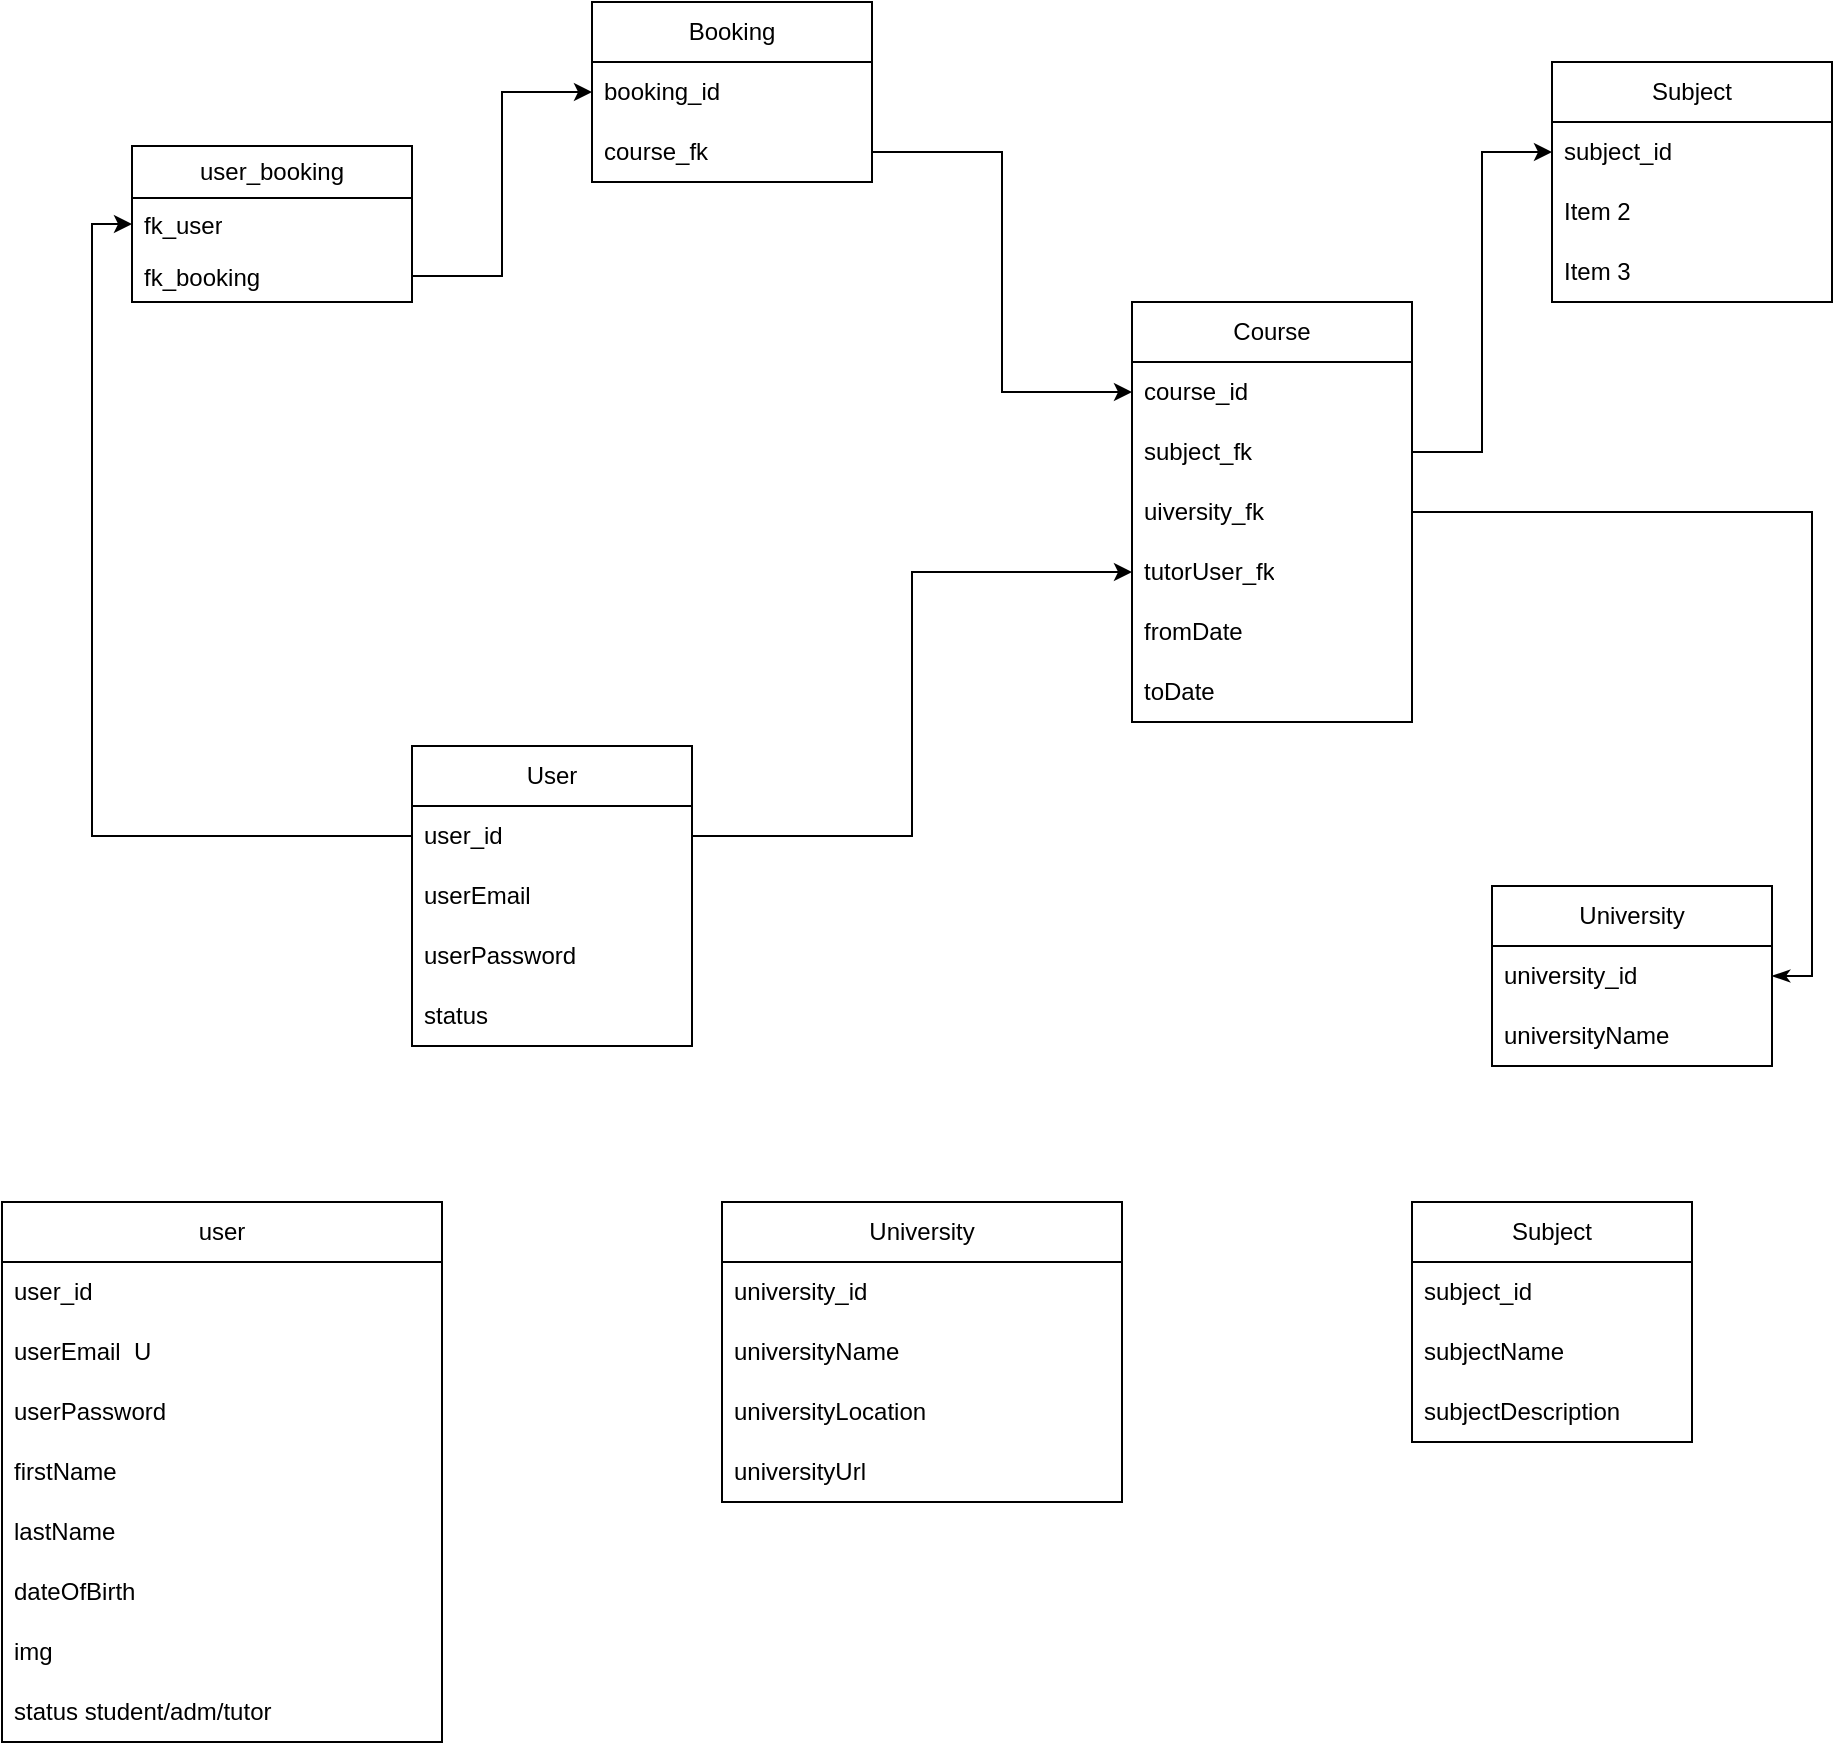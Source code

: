 <mxfile version="22.1.7" type="device">
  <diagram name="Seite-1" id="sg20ytMcGAM8i2aL4kLc">
    <mxGraphModel dx="2100" dy="1154" grid="1" gridSize="10" guides="1" tooltips="1" connect="1" arrows="1" fold="1" page="1" pageScale="1" pageWidth="1200" pageHeight="1600" math="0" shadow="0">
      <root>
        <mxCell id="0" />
        <mxCell id="1" parent="0" />
        <mxCell id="7PiP_E_0XCAx_3cVcNbE-3" value="Booking" style="swimlane;fontStyle=0;childLayout=stackLayout;horizontal=1;startSize=30;horizontalStack=0;resizeParent=1;resizeParentMax=0;resizeLast=0;collapsible=1;marginBottom=0;whiteSpace=wrap;html=1;" vertex="1" parent="1">
          <mxGeometry x="415" y="40" width="140" height="90" as="geometry" />
        </mxCell>
        <mxCell id="7PiP_E_0XCAx_3cVcNbE-5" value="booking_id" style="text;strokeColor=none;fillColor=none;align=left;verticalAlign=middle;spacingLeft=4;spacingRight=4;overflow=hidden;points=[[0,0.5],[1,0.5]];portConstraint=eastwest;rotatable=0;whiteSpace=wrap;html=1;" vertex="1" parent="7PiP_E_0XCAx_3cVcNbE-3">
          <mxGeometry y="30" width="140" height="30" as="geometry" />
        </mxCell>
        <mxCell id="7PiP_E_0XCAx_3cVcNbE-6" value="course_fk" style="text;strokeColor=none;fillColor=none;align=left;verticalAlign=middle;spacingLeft=4;spacingRight=4;overflow=hidden;points=[[0,0.5],[1,0.5]];portConstraint=eastwest;rotatable=0;whiteSpace=wrap;html=1;" vertex="1" parent="7PiP_E_0XCAx_3cVcNbE-3">
          <mxGeometry y="60" width="140" height="30" as="geometry" />
        </mxCell>
        <mxCell id="7PiP_E_0XCAx_3cVcNbE-7" value="User" style="swimlane;fontStyle=0;childLayout=stackLayout;horizontal=1;startSize=30;horizontalStack=0;resizeParent=1;resizeParentMax=0;resizeLast=0;collapsible=1;marginBottom=0;whiteSpace=wrap;html=1;" vertex="1" parent="1">
          <mxGeometry x="325" y="412" width="140" height="150" as="geometry" />
        </mxCell>
        <mxCell id="7PiP_E_0XCAx_3cVcNbE-8" value="user_id" style="text;strokeColor=none;fillColor=none;align=left;verticalAlign=middle;spacingLeft=4;spacingRight=4;overflow=hidden;points=[[0,0.5],[1,0.5]];portConstraint=eastwest;rotatable=0;whiteSpace=wrap;html=1;" vertex="1" parent="7PiP_E_0XCAx_3cVcNbE-7">
          <mxGeometry y="30" width="140" height="30" as="geometry" />
        </mxCell>
        <mxCell id="7PiP_E_0XCAx_3cVcNbE-9" value="userEmail" style="text;strokeColor=none;fillColor=none;align=left;verticalAlign=middle;spacingLeft=4;spacingRight=4;overflow=hidden;points=[[0,0.5],[1,0.5]];portConstraint=eastwest;rotatable=0;whiteSpace=wrap;html=1;" vertex="1" parent="7PiP_E_0XCAx_3cVcNbE-7">
          <mxGeometry y="60" width="140" height="30" as="geometry" />
        </mxCell>
        <mxCell id="7PiP_E_0XCAx_3cVcNbE-10" value="userPassword" style="text;strokeColor=none;fillColor=none;align=left;verticalAlign=middle;spacingLeft=4;spacingRight=4;overflow=hidden;points=[[0,0.5],[1,0.5]];portConstraint=eastwest;rotatable=0;whiteSpace=wrap;html=1;" vertex="1" parent="7PiP_E_0XCAx_3cVcNbE-7">
          <mxGeometry y="90" width="140" height="30" as="geometry" />
        </mxCell>
        <mxCell id="7PiP_E_0XCAx_3cVcNbE-50" value="status" style="text;strokeColor=none;fillColor=none;align=left;verticalAlign=middle;spacingLeft=4;spacingRight=4;overflow=hidden;points=[[0,0.5],[1,0.5]];portConstraint=eastwest;rotatable=0;whiteSpace=wrap;html=1;" vertex="1" parent="7PiP_E_0XCAx_3cVcNbE-7">
          <mxGeometry y="120" width="140" height="30" as="geometry" />
        </mxCell>
        <mxCell id="7PiP_E_0XCAx_3cVcNbE-11" value="Course" style="swimlane;fontStyle=0;childLayout=stackLayout;horizontal=1;startSize=30;horizontalStack=0;resizeParent=1;resizeParentMax=0;resizeLast=0;collapsible=1;marginBottom=0;whiteSpace=wrap;html=1;" vertex="1" parent="1">
          <mxGeometry x="685" y="190" width="140" height="210" as="geometry" />
        </mxCell>
        <mxCell id="7PiP_E_0XCAx_3cVcNbE-12" value="course_id" style="text;strokeColor=none;fillColor=none;align=left;verticalAlign=middle;spacingLeft=4;spacingRight=4;overflow=hidden;points=[[0,0.5],[1,0.5]];portConstraint=eastwest;rotatable=0;whiteSpace=wrap;html=1;" vertex="1" parent="7PiP_E_0XCAx_3cVcNbE-11">
          <mxGeometry y="30" width="140" height="30" as="geometry" />
        </mxCell>
        <mxCell id="7PiP_E_0XCAx_3cVcNbE-13" value="subject_fk" style="text;strokeColor=none;fillColor=none;align=left;verticalAlign=middle;spacingLeft=4;spacingRight=4;overflow=hidden;points=[[0,0.5],[1,0.5]];portConstraint=eastwest;rotatable=0;whiteSpace=wrap;html=1;" vertex="1" parent="7PiP_E_0XCAx_3cVcNbE-11">
          <mxGeometry y="60" width="140" height="30" as="geometry" />
        </mxCell>
        <mxCell id="7PiP_E_0XCAx_3cVcNbE-14" value="uiversity_fk" style="text;strokeColor=none;fillColor=none;align=left;verticalAlign=middle;spacingLeft=4;spacingRight=4;overflow=hidden;points=[[0,0.5],[1,0.5]];portConstraint=eastwest;rotatable=0;whiteSpace=wrap;html=1;" vertex="1" parent="7PiP_E_0XCAx_3cVcNbE-11">
          <mxGeometry y="90" width="140" height="30" as="geometry" />
        </mxCell>
        <mxCell id="7PiP_E_0XCAx_3cVcNbE-44" value="&lt;div&gt;tutorUser_fk&lt;/div&gt;" style="text;strokeColor=none;fillColor=none;align=left;verticalAlign=middle;spacingLeft=4;spacingRight=4;overflow=hidden;points=[[0,0.5],[1,0.5]];portConstraint=eastwest;rotatable=0;whiteSpace=wrap;html=1;" vertex="1" parent="7PiP_E_0XCAx_3cVcNbE-11">
          <mxGeometry y="120" width="140" height="30" as="geometry" />
        </mxCell>
        <mxCell id="7PiP_E_0XCAx_3cVcNbE-41" value="fromDate" style="text;strokeColor=none;fillColor=none;align=left;verticalAlign=middle;spacingLeft=4;spacingRight=4;overflow=hidden;points=[[0,0.5],[1,0.5]];portConstraint=eastwest;rotatable=0;whiteSpace=wrap;html=1;" vertex="1" parent="7PiP_E_0XCAx_3cVcNbE-11">
          <mxGeometry y="150" width="140" height="30" as="geometry" />
        </mxCell>
        <mxCell id="7PiP_E_0XCAx_3cVcNbE-42" value="toDate" style="text;strokeColor=none;fillColor=none;align=left;verticalAlign=middle;spacingLeft=4;spacingRight=4;overflow=hidden;points=[[0,0.5],[1,0.5]];portConstraint=eastwest;rotatable=0;whiteSpace=wrap;html=1;" vertex="1" parent="7PiP_E_0XCAx_3cVcNbE-11">
          <mxGeometry y="180" width="140" height="30" as="geometry" />
        </mxCell>
        <mxCell id="7PiP_E_0XCAx_3cVcNbE-15" value="University" style="swimlane;fontStyle=0;childLayout=stackLayout;horizontal=1;startSize=30;horizontalStack=0;resizeParent=1;resizeParentMax=0;resizeLast=0;collapsible=1;marginBottom=0;whiteSpace=wrap;html=1;" vertex="1" parent="1">
          <mxGeometry x="865" y="482" width="140" height="90" as="geometry" />
        </mxCell>
        <mxCell id="7PiP_E_0XCAx_3cVcNbE-16" value="university_id" style="text;strokeColor=none;fillColor=none;align=left;verticalAlign=middle;spacingLeft=4;spacingRight=4;overflow=hidden;points=[[0,0.5],[1,0.5]];portConstraint=eastwest;rotatable=0;whiteSpace=wrap;html=1;" vertex="1" parent="7PiP_E_0XCAx_3cVcNbE-15">
          <mxGeometry y="30" width="140" height="30" as="geometry" />
        </mxCell>
        <mxCell id="7PiP_E_0XCAx_3cVcNbE-17" value="universityName" style="text;strokeColor=none;fillColor=none;align=left;verticalAlign=middle;spacingLeft=4;spacingRight=4;overflow=hidden;points=[[0,0.5],[1,0.5]];portConstraint=eastwest;rotatable=0;whiteSpace=wrap;html=1;" vertex="1" parent="7PiP_E_0XCAx_3cVcNbE-15">
          <mxGeometry y="60" width="140" height="30" as="geometry" />
        </mxCell>
        <mxCell id="7PiP_E_0XCAx_3cVcNbE-19" value="&lt;div&gt;Subject&lt;/div&gt;" style="swimlane;fontStyle=0;childLayout=stackLayout;horizontal=1;startSize=30;horizontalStack=0;resizeParent=1;resizeParentMax=0;resizeLast=0;collapsible=1;marginBottom=0;whiteSpace=wrap;html=1;" vertex="1" parent="1">
          <mxGeometry x="895" y="70" width="140" height="120" as="geometry" />
        </mxCell>
        <mxCell id="7PiP_E_0XCAx_3cVcNbE-20" value="subject_id" style="text;strokeColor=none;fillColor=none;align=left;verticalAlign=middle;spacingLeft=4;spacingRight=4;overflow=hidden;points=[[0,0.5],[1,0.5]];portConstraint=eastwest;rotatable=0;whiteSpace=wrap;html=1;" vertex="1" parent="7PiP_E_0XCAx_3cVcNbE-19">
          <mxGeometry y="30" width="140" height="30" as="geometry" />
        </mxCell>
        <mxCell id="7PiP_E_0XCAx_3cVcNbE-21" value="Item 2" style="text;strokeColor=none;fillColor=none;align=left;verticalAlign=middle;spacingLeft=4;spacingRight=4;overflow=hidden;points=[[0,0.5],[1,0.5]];portConstraint=eastwest;rotatable=0;whiteSpace=wrap;html=1;" vertex="1" parent="7PiP_E_0XCAx_3cVcNbE-19">
          <mxGeometry y="60" width="140" height="30" as="geometry" />
        </mxCell>
        <mxCell id="7PiP_E_0XCAx_3cVcNbE-22" value="Item 3" style="text;strokeColor=none;fillColor=none;align=left;verticalAlign=middle;spacingLeft=4;spacingRight=4;overflow=hidden;points=[[0,0.5],[1,0.5]];portConstraint=eastwest;rotatable=0;whiteSpace=wrap;html=1;" vertex="1" parent="7PiP_E_0XCAx_3cVcNbE-19">
          <mxGeometry y="90" width="140" height="30" as="geometry" />
        </mxCell>
        <mxCell id="7PiP_E_0XCAx_3cVcNbE-28" value="user_booking" style="swimlane;fontStyle=0;childLayout=stackLayout;horizontal=1;startSize=26;fillColor=none;horizontalStack=0;resizeParent=1;resizeParentMax=0;resizeLast=0;collapsible=1;marginBottom=0;whiteSpace=wrap;html=1;" vertex="1" parent="1">
          <mxGeometry x="185" y="112" width="140" height="78" as="geometry" />
        </mxCell>
        <mxCell id="7PiP_E_0XCAx_3cVcNbE-30" value="fk_user" style="text;strokeColor=none;fillColor=none;align=left;verticalAlign=top;spacingLeft=4;spacingRight=4;overflow=hidden;rotatable=0;points=[[0,0.5],[1,0.5]];portConstraint=eastwest;whiteSpace=wrap;html=1;" vertex="1" parent="7PiP_E_0XCAx_3cVcNbE-28">
          <mxGeometry y="26" width="140" height="26" as="geometry" />
        </mxCell>
        <mxCell id="7PiP_E_0XCAx_3cVcNbE-29" value="fk_booking" style="text;strokeColor=none;fillColor=none;align=left;verticalAlign=top;spacingLeft=4;spacingRight=4;overflow=hidden;rotatable=0;points=[[0,0.5],[1,0.5]];portConstraint=eastwest;whiteSpace=wrap;html=1;" vertex="1" parent="7PiP_E_0XCAx_3cVcNbE-28">
          <mxGeometry y="52" width="140" height="26" as="geometry" />
        </mxCell>
        <mxCell id="7PiP_E_0XCAx_3cVcNbE-33" style="edgeStyle=orthogonalEdgeStyle;rounded=0;orthogonalLoop=1;jettySize=auto;html=1;exitX=1;exitY=0.5;exitDx=0;exitDy=0;entryX=0;entryY=0.5;entryDx=0;entryDy=0;" edge="1" parent="1" source="7PiP_E_0XCAx_3cVcNbE-29" target="7PiP_E_0XCAx_3cVcNbE-5">
          <mxGeometry relative="1" as="geometry" />
        </mxCell>
        <mxCell id="7PiP_E_0XCAx_3cVcNbE-34" style="edgeStyle=orthogonalEdgeStyle;rounded=0;orthogonalLoop=1;jettySize=auto;html=1;exitX=1;exitY=0.5;exitDx=0;exitDy=0;entryX=1;entryY=0.5;entryDx=0;entryDy=0;endArrow=none;endFill=0;startArrow=classicThin;startFill=1;" edge="1" parent="1" source="7PiP_E_0XCAx_3cVcNbE-16" target="7PiP_E_0XCAx_3cVcNbE-14">
          <mxGeometry relative="1" as="geometry">
            <mxPoint x="655" y="512" as="targetPoint" />
          </mxGeometry>
        </mxCell>
        <mxCell id="7PiP_E_0XCAx_3cVcNbE-35" style="edgeStyle=orthogonalEdgeStyle;rounded=0;orthogonalLoop=1;jettySize=auto;html=1;exitX=1;exitY=0.5;exitDx=0;exitDy=0;entryX=0;entryY=0.5;entryDx=0;entryDy=0;" edge="1" parent="1" source="7PiP_E_0XCAx_3cVcNbE-13" target="7PiP_E_0XCAx_3cVcNbE-20">
          <mxGeometry relative="1" as="geometry" />
        </mxCell>
        <mxCell id="7PiP_E_0XCAx_3cVcNbE-36" style="edgeStyle=orthogonalEdgeStyle;rounded=0;orthogonalLoop=1;jettySize=auto;html=1;exitX=1;exitY=0.5;exitDx=0;exitDy=0;entryX=0;entryY=0.5;entryDx=0;entryDy=0;" edge="1" parent="1" source="7PiP_E_0XCAx_3cVcNbE-6" target="7PiP_E_0XCAx_3cVcNbE-12">
          <mxGeometry relative="1" as="geometry" />
        </mxCell>
        <mxCell id="7PiP_E_0XCAx_3cVcNbE-46" style="edgeStyle=orthogonalEdgeStyle;rounded=0;orthogonalLoop=1;jettySize=auto;html=1;exitX=1;exitY=0.5;exitDx=0;exitDy=0;entryX=0;entryY=0.5;entryDx=0;entryDy=0;" edge="1" parent="1" source="7PiP_E_0XCAx_3cVcNbE-8" target="7PiP_E_0XCAx_3cVcNbE-44">
          <mxGeometry relative="1" as="geometry" />
        </mxCell>
        <mxCell id="7PiP_E_0XCAx_3cVcNbE-48" style="edgeStyle=orthogonalEdgeStyle;rounded=0;orthogonalLoop=1;jettySize=auto;html=1;exitX=0;exitY=0.5;exitDx=0;exitDy=0;entryX=0;entryY=0.5;entryDx=0;entryDy=0;" edge="1" parent="1" source="7PiP_E_0XCAx_3cVcNbE-8" target="7PiP_E_0XCAx_3cVcNbE-30">
          <mxGeometry relative="1" as="geometry" />
        </mxCell>
        <mxCell id="7PiP_E_0XCAx_3cVcNbE-51" value="user" style="swimlane;fontStyle=0;childLayout=stackLayout;horizontal=1;startSize=30;horizontalStack=0;resizeParent=1;resizeParentMax=0;resizeLast=0;collapsible=1;marginBottom=0;whiteSpace=wrap;html=1;" vertex="1" parent="1">
          <mxGeometry x="120" y="640" width="220" height="270" as="geometry" />
        </mxCell>
        <mxCell id="7PiP_E_0XCAx_3cVcNbE-52" value="user_id" style="text;strokeColor=none;fillColor=none;align=left;verticalAlign=middle;spacingLeft=4;spacingRight=4;overflow=hidden;points=[[0,0.5],[1,0.5]];portConstraint=eastwest;rotatable=0;whiteSpace=wrap;html=1;" vertex="1" parent="7PiP_E_0XCAx_3cVcNbE-51">
          <mxGeometry y="30" width="220" height="30" as="geometry" />
        </mxCell>
        <mxCell id="7PiP_E_0XCAx_3cVcNbE-53" value="userEmail&amp;nbsp; U" style="text;strokeColor=none;fillColor=none;align=left;verticalAlign=middle;spacingLeft=4;spacingRight=4;overflow=hidden;points=[[0,0.5],[1,0.5]];portConstraint=eastwest;rotatable=0;whiteSpace=wrap;html=1;" vertex="1" parent="7PiP_E_0XCAx_3cVcNbE-51">
          <mxGeometry y="60" width="220" height="30" as="geometry" />
        </mxCell>
        <mxCell id="7PiP_E_0XCAx_3cVcNbE-54" value="userPassword" style="text;strokeColor=none;fillColor=none;align=left;verticalAlign=middle;spacingLeft=4;spacingRight=4;overflow=hidden;points=[[0,0.5],[1,0.5]];portConstraint=eastwest;rotatable=0;whiteSpace=wrap;html=1;" vertex="1" parent="7PiP_E_0XCAx_3cVcNbE-51">
          <mxGeometry y="90" width="220" height="30" as="geometry" />
        </mxCell>
        <mxCell id="7PiP_E_0XCAx_3cVcNbE-55" value="&lt;div&gt;firstName&lt;/div&gt;" style="text;strokeColor=none;fillColor=none;align=left;verticalAlign=middle;spacingLeft=4;spacingRight=4;overflow=hidden;points=[[0,0.5],[1,0.5]];portConstraint=eastwest;rotatable=0;whiteSpace=wrap;html=1;" vertex="1" parent="7PiP_E_0XCAx_3cVcNbE-51">
          <mxGeometry y="120" width="220" height="30" as="geometry" />
        </mxCell>
        <mxCell id="7PiP_E_0XCAx_3cVcNbE-56" value="lastName" style="text;strokeColor=none;fillColor=none;align=left;verticalAlign=middle;spacingLeft=4;spacingRight=4;overflow=hidden;points=[[0,0.5],[1,0.5]];portConstraint=eastwest;rotatable=0;whiteSpace=wrap;html=1;" vertex="1" parent="7PiP_E_0XCAx_3cVcNbE-51">
          <mxGeometry y="150" width="220" height="30" as="geometry" />
        </mxCell>
        <mxCell id="7PiP_E_0XCAx_3cVcNbE-57" value="dateOfBirth" style="text;strokeColor=none;fillColor=none;align=left;verticalAlign=middle;spacingLeft=4;spacingRight=4;overflow=hidden;points=[[0,0.5],[1,0.5]];portConstraint=eastwest;rotatable=0;whiteSpace=wrap;html=1;" vertex="1" parent="7PiP_E_0XCAx_3cVcNbE-51">
          <mxGeometry y="180" width="220" height="30" as="geometry" />
        </mxCell>
        <mxCell id="7PiP_E_0XCAx_3cVcNbE-67" value="img" style="text;strokeColor=none;fillColor=none;align=left;verticalAlign=middle;spacingLeft=4;spacingRight=4;overflow=hidden;points=[[0,0.5],[1,0.5]];portConstraint=eastwest;rotatable=0;whiteSpace=wrap;html=1;" vertex="1" parent="7PiP_E_0XCAx_3cVcNbE-51">
          <mxGeometry y="210" width="220" height="30" as="geometry" />
        </mxCell>
        <mxCell id="7PiP_E_0XCAx_3cVcNbE-59" value="status student/adm/tutor" style="text;strokeColor=none;fillColor=none;align=left;verticalAlign=middle;spacingLeft=4;spacingRight=4;overflow=hidden;points=[[0,0.5],[1,0.5]];portConstraint=eastwest;rotatable=0;whiteSpace=wrap;html=1;" vertex="1" parent="7PiP_E_0XCAx_3cVcNbE-51">
          <mxGeometry y="240" width="220" height="30" as="geometry" />
        </mxCell>
        <mxCell id="7PiP_E_0XCAx_3cVcNbE-62" value="University" style="swimlane;fontStyle=0;childLayout=stackLayout;horizontal=1;startSize=30;horizontalStack=0;resizeParent=1;resizeParentMax=0;resizeLast=0;collapsible=1;marginBottom=0;whiteSpace=wrap;html=1;" vertex="1" parent="1">
          <mxGeometry x="480" y="640" width="200" height="150" as="geometry" />
        </mxCell>
        <mxCell id="7PiP_E_0XCAx_3cVcNbE-63" value="university_id" style="text;strokeColor=none;fillColor=none;align=left;verticalAlign=middle;spacingLeft=4;spacingRight=4;overflow=hidden;points=[[0,0.5],[1,0.5]];portConstraint=eastwest;rotatable=0;whiteSpace=wrap;html=1;" vertex="1" parent="7PiP_E_0XCAx_3cVcNbE-62">
          <mxGeometry y="30" width="200" height="30" as="geometry" />
        </mxCell>
        <mxCell id="7PiP_E_0XCAx_3cVcNbE-64" value="universityName" style="text;strokeColor=none;fillColor=none;align=left;verticalAlign=middle;spacingLeft=4;spacingRight=4;overflow=hidden;points=[[0,0.5],[1,0.5]];portConstraint=eastwest;rotatable=0;whiteSpace=wrap;html=1;" vertex="1" parent="7PiP_E_0XCAx_3cVcNbE-62">
          <mxGeometry y="60" width="200" height="30" as="geometry" />
        </mxCell>
        <mxCell id="7PiP_E_0XCAx_3cVcNbE-66" value="universityLocation" style="text;strokeColor=none;fillColor=none;align=left;verticalAlign=middle;spacingLeft=4;spacingRight=4;overflow=hidden;points=[[0,0.5],[1,0.5]];portConstraint=eastwest;rotatable=0;whiteSpace=wrap;html=1;" vertex="1" parent="7PiP_E_0XCAx_3cVcNbE-62">
          <mxGeometry y="90" width="200" height="30" as="geometry" />
        </mxCell>
        <mxCell id="7PiP_E_0XCAx_3cVcNbE-68" value="universityUrl" style="text;strokeColor=none;fillColor=none;align=left;verticalAlign=middle;spacingLeft=4;spacingRight=4;overflow=hidden;points=[[0,0.5],[1,0.5]];portConstraint=eastwest;rotatable=0;whiteSpace=wrap;html=1;" vertex="1" parent="7PiP_E_0XCAx_3cVcNbE-62">
          <mxGeometry y="120" width="200" height="30" as="geometry" />
        </mxCell>
        <mxCell id="7PiP_E_0XCAx_3cVcNbE-70" value="&lt;div&gt;Subject&lt;/div&gt;" style="swimlane;fontStyle=0;childLayout=stackLayout;horizontal=1;startSize=30;horizontalStack=0;resizeParent=1;resizeParentMax=0;resizeLast=0;collapsible=1;marginBottom=0;whiteSpace=wrap;html=1;" vertex="1" parent="1">
          <mxGeometry x="825" y="640" width="140" height="120" as="geometry" />
        </mxCell>
        <mxCell id="7PiP_E_0XCAx_3cVcNbE-71" value="subject_id" style="text;strokeColor=none;fillColor=none;align=left;verticalAlign=middle;spacingLeft=4;spacingRight=4;overflow=hidden;points=[[0,0.5],[1,0.5]];portConstraint=eastwest;rotatable=0;whiteSpace=wrap;html=1;" vertex="1" parent="7PiP_E_0XCAx_3cVcNbE-70">
          <mxGeometry y="30" width="140" height="30" as="geometry" />
        </mxCell>
        <mxCell id="7PiP_E_0XCAx_3cVcNbE-72" value="subjectName" style="text;strokeColor=none;fillColor=none;align=left;verticalAlign=middle;spacingLeft=4;spacingRight=4;overflow=hidden;points=[[0,0.5],[1,0.5]];portConstraint=eastwest;rotatable=0;whiteSpace=wrap;html=1;" vertex="1" parent="7PiP_E_0XCAx_3cVcNbE-70">
          <mxGeometry y="60" width="140" height="30" as="geometry" />
        </mxCell>
        <mxCell id="7PiP_E_0XCAx_3cVcNbE-73" value="&lt;div&gt;subjectDescription&lt;/div&gt;" style="text;strokeColor=none;fillColor=none;align=left;verticalAlign=middle;spacingLeft=4;spacingRight=4;overflow=hidden;points=[[0,0.5],[1,0.5]];portConstraint=eastwest;rotatable=0;whiteSpace=wrap;html=1;" vertex="1" parent="7PiP_E_0XCAx_3cVcNbE-70">
          <mxGeometry y="90" width="140" height="30" as="geometry" />
        </mxCell>
      </root>
    </mxGraphModel>
  </diagram>
</mxfile>
